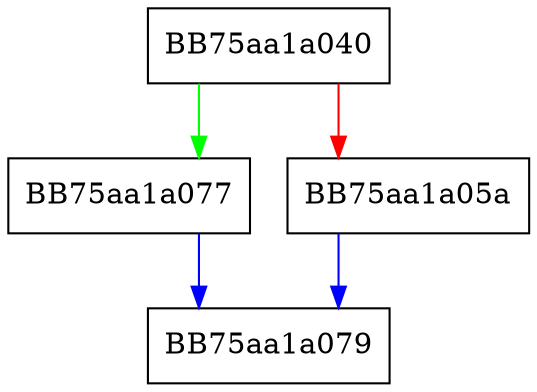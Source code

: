 digraph dll_get_symbol_name {
  node [shape="box"];
  graph [splines=ortho];
  BB75aa1a040 -> BB75aa1a077 [color="green"];
  BB75aa1a040 -> BB75aa1a05a [color="red"];
  BB75aa1a05a -> BB75aa1a079 [color="blue"];
  BB75aa1a077 -> BB75aa1a079 [color="blue"];
}